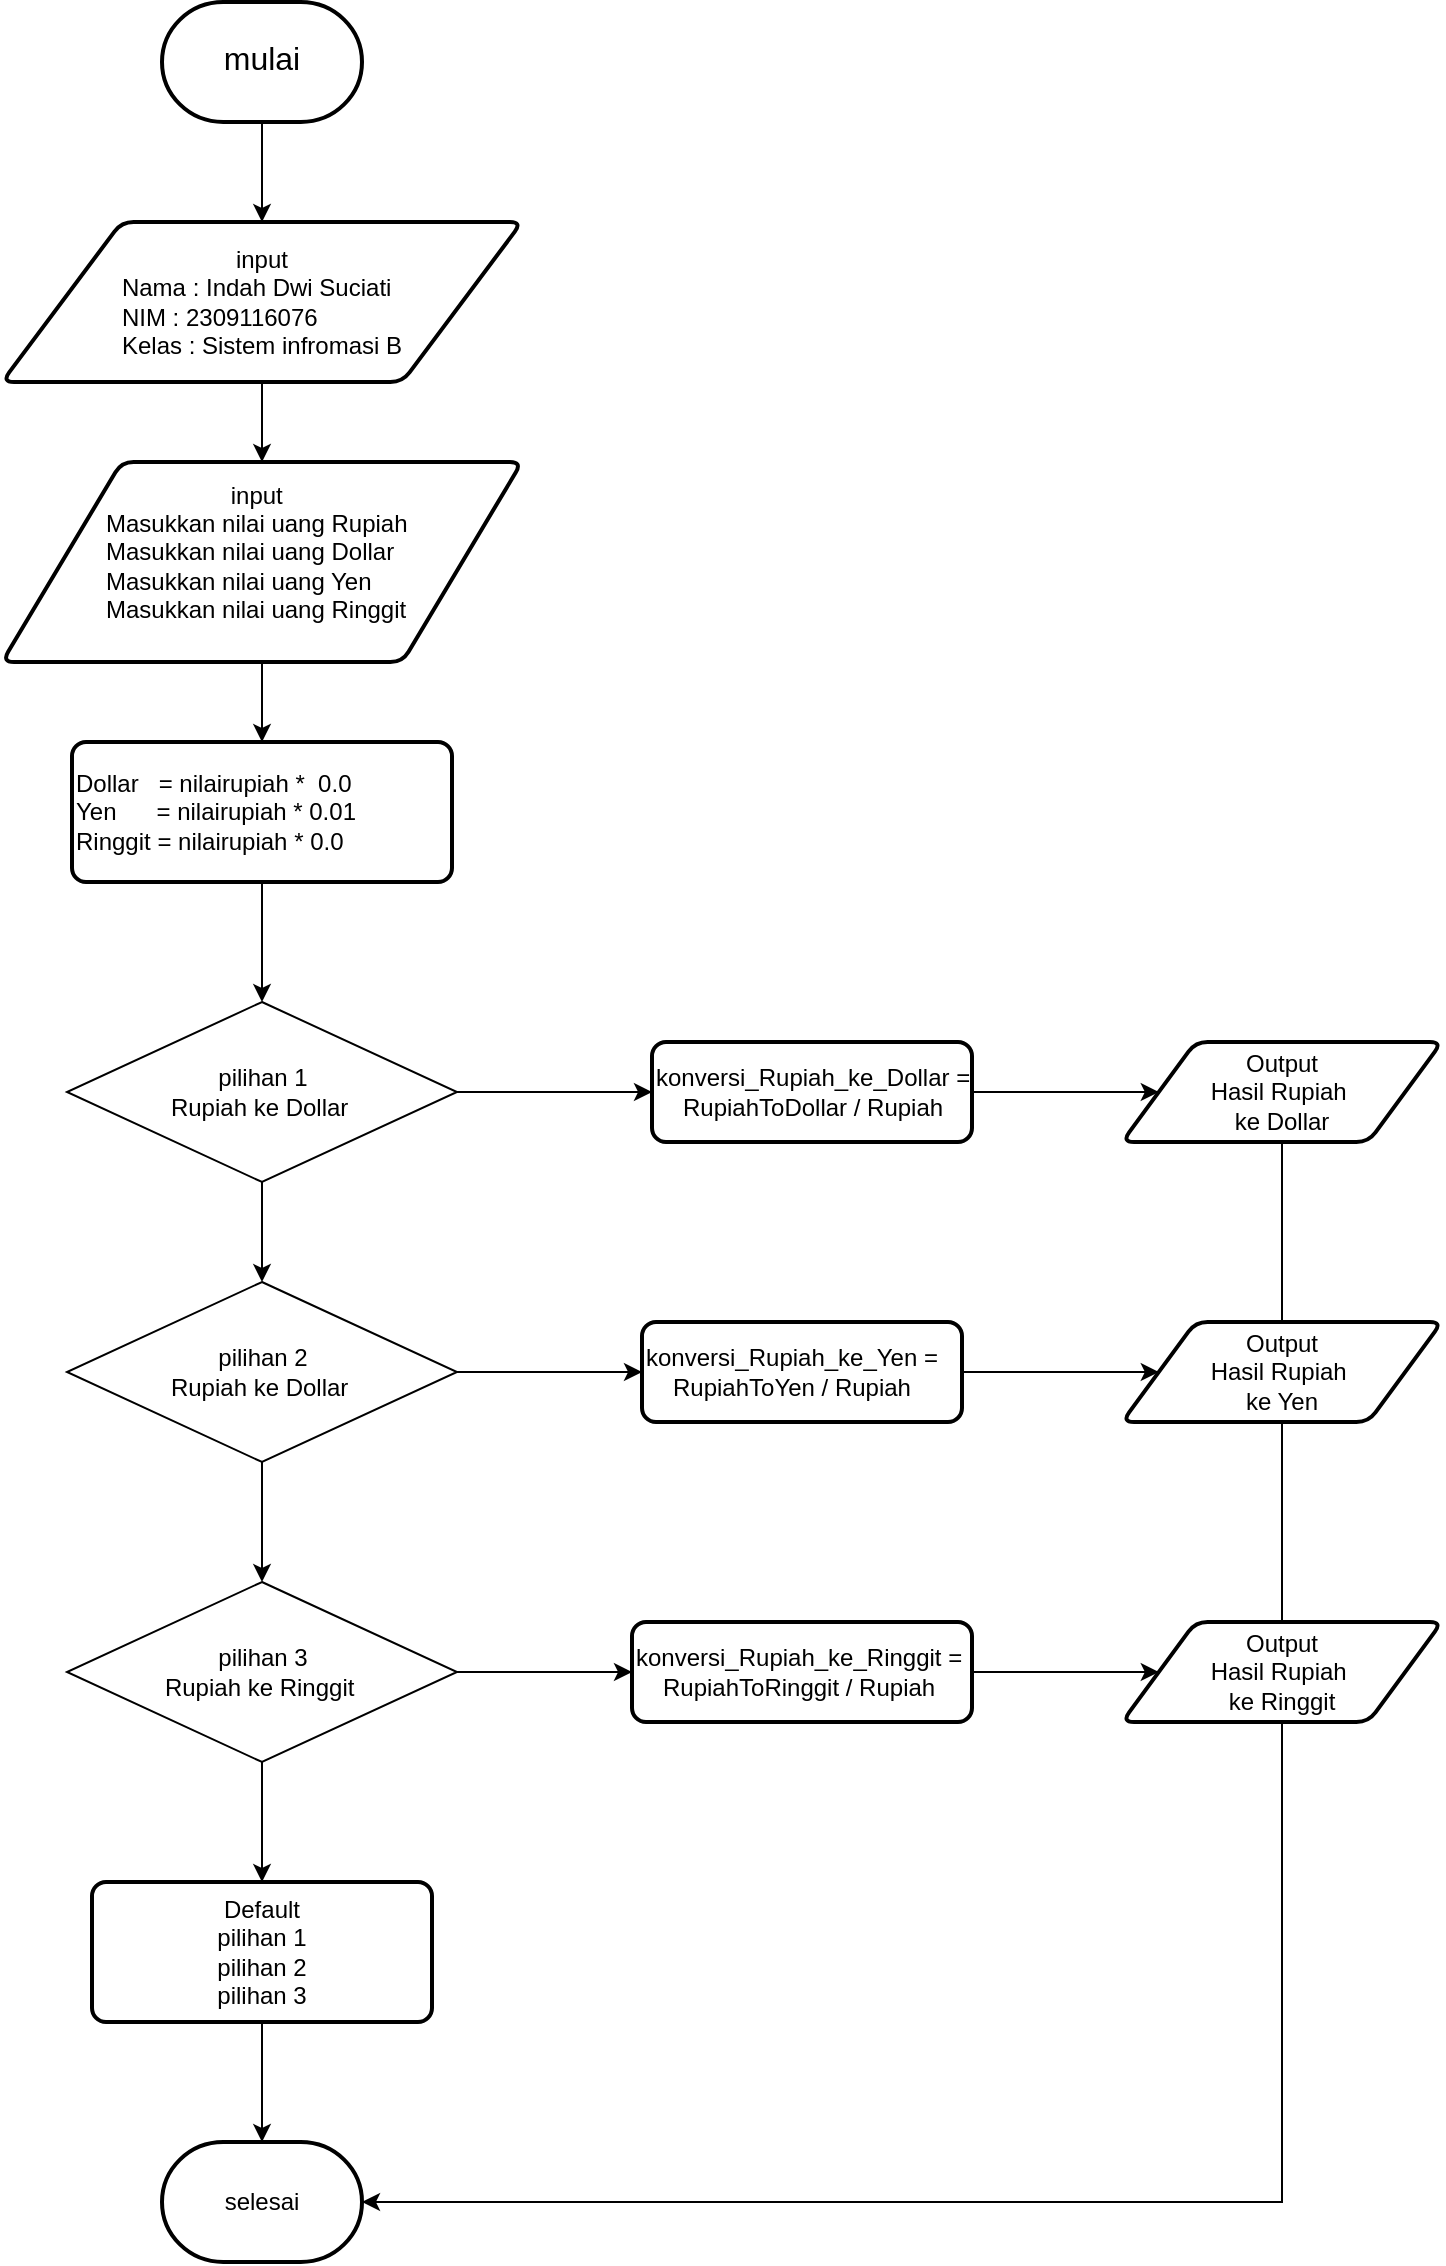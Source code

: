 <mxfile version="21.7.5" type="device">
  <diagram name="Page-1" id="PuNEXJHJj11RhWsaELsF">
    <mxGraphModel dx="1400" dy="755" grid="1" gridSize="10" guides="1" tooltips="1" connect="1" arrows="1" fold="1" page="1" pageScale="1" pageWidth="3300" pageHeight="2339" math="0" shadow="0">
      <root>
        <mxCell id="0" />
        <mxCell id="1" parent="0" />
        <mxCell id="LXpDGVzcy0IPF0YWuRob-46" style="edgeStyle=orthogonalEdgeStyle;rounded=0;orthogonalLoop=1;jettySize=auto;html=1;exitX=0.5;exitY=1;exitDx=0;exitDy=0;exitPerimeter=0;entryX=0.5;entryY=0;entryDx=0;entryDy=0;" edge="1" parent="1" source="LXpDGVzcy0IPF0YWuRob-1" target="LXpDGVzcy0IPF0YWuRob-17">
          <mxGeometry relative="1" as="geometry" />
        </mxCell>
        <mxCell id="LXpDGVzcy0IPF0YWuRob-1" value="" style="strokeWidth=2;html=1;shape=mxgraph.flowchart.terminator;whiteSpace=wrap;" vertex="1" parent="1">
          <mxGeometry x="370" y="30" width="100" height="60" as="geometry" />
        </mxCell>
        <mxCell id="LXpDGVzcy0IPF0YWuRob-2" value="&lt;span style=&quot;font-size: 16px;&quot;&gt;mulai&lt;/span&gt;" style="text;html=1;strokeColor=none;fillColor=none;align=center;verticalAlign=middle;whiteSpace=wrap;rounded=0;" vertex="1" parent="1">
          <mxGeometry x="390" y="45" width="60" height="25" as="geometry" />
        </mxCell>
        <mxCell id="LXpDGVzcy0IPF0YWuRob-49" style="edgeStyle=orthogonalEdgeStyle;rounded=0;orthogonalLoop=1;jettySize=auto;html=1;exitX=0.5;exitY=1;exitDx=0;exitDy=0;entryX=0.5;entryY=0;entryDx=0;entryDy=0;" edge="1" parent="1" source="LXpDGVzcy0IPF0YWuRob-16" target="LXpDGVzcy0IPF0YWuRob-30">
          <mxGeometry relative="1" as="geometry" />
        </mxCell>
        <mxCell id="LXpDGVzcy0IPF0YWuRob-16" value="Dollar&amp;nbsp; &amp;nbsp;= nilairupiah *&amp;nbsp; 0.0&lt;br&gt;Yen&amp;nbsp; &amp;nbsp; &amp;nbsp; = nilairupiah * 0.01&lt;br&gt;Ringgit = nilairupiah * 0.0" style="rounded=1;whiteSpace=wrap;html=1;absoluteArcSize=1;arcSize=14;strokeWidth=2;align=left;" vertex="1" parent="1">
          <mxGeometry x="325" y="400" width="190" height="70" as="geometry" />
        </mxCell>
        <mxCell id="LXpDGVzcy0IPF0YWuRob-47" style="edgeStyle=orthogonalEdgeStyle;rounded=0;orthogonalLoop=1;jettySize=auto;html=1;exitX=0.5;exitY=1;exitDx=0;exitDy=0;entryX=0.5;entryY=0;entryDx=0;entryDy=0;" edge="1" parent="1" source="LXpDGVzcy0IPF0YWuRob-17" target="LXpDGVzcy0IPF0YWuRob-25">
          <mxGeometry relative="1" as="geometry" />
        </mxCell>
        <mxCell id="LXpDGVzcy0IPF0YWuRob-17" value="" style="shape=parallelogram;html=1;strokeWidth=2;perimeter=parallelogramPerimeter;whiteSpace=wrap;rounded=1;arcSize=12;size=0.23;" vertex="1" parent="1">
          <mxGeometry x="290" y="140" width="260" height="80" as="geometry" />
        </mxCell>
        <mxCell id="LXpDGVzcy0IPF0YWuRob-24" value="&lt;div style=&quot;&quot;&gt;&lt;span style=&quot;background-color: initial;&quot;&gt;input&lt;/span&gt;&lt;/div&gt;&lt;div style=&quot;text-align: left;&quot;&gt;&lt;span style=&quot;background-color: initial;&quot;&gt;Nama : Indah Dwi Suciati&lt;/span&gt;&lt;/div&gt;&lt;span style=&quot;&quot;&gt;&lt;div style=&quot;text-align: left;&quot;&gt;&lt;span style=&quot;background-color: initial;&quot;&gt;NIM : 2309116076&lt;/span&gt;&lt;/div&gt;&lt;/span&gt;&lt;span style=&quot;&quot;&gt;&lt;div style=&quot;text-align: left;&quot;&gt;&lt;span style=&quot;background-color: initial;&quot;&gt;Kelas : Sistem infromasi B&lt;/span&gt;&lt;/div&gt;&lt;/span&gt;" style="text;html=1;strokeColor=none;fillColor=none;align=center;verticalAlign=middle;whiteSpace=wrap;rounded=0;" vertex="1" parent="1">
          <mxGeometry x="335" y="165" width="170" height="30" as="geometry" />
        </mxCell>
        <mxCell id="LXpDGVzcy0IPF0YWuRob-48" style="edgeStyle=orthogonalEdgeStyle;rounded=0;orthogonalLoop=1;jettySize=auto;html=1;exitX=0.5;exitY=1;exitDx=0;exitDy=0;entryX=0.5;entryY=0;entryDx=0;entryDy=0;" edge="1" parent="1" source="LXpDGVzcy0IPF0YWuRob-25" target="LXpDGVzcy0IPF0YWuRob-16">
          <mxGeometry relative="1" as="geometry" />
        </mxCell>
        <mxCell id="LXpDGVzcy0IPF0YWuRob-25" value="" style="shape=parallelogram;html=1;strokeWidth=2;perimeter=parallelogramPerimeter;whiteSpace=wrap;rounded=1;arcSize=12;size=0.23;" vertex="1" parent="1">
          <mxGeometry x="290" y="260" width="260" height="100" as="geometry" />
        </mxCell>
        <mxCell id="LXpDGVzcy0IPF0YWuRob-28" value="&lt;div style=&quot;text-align: center;&quot;&gt;&lt;span style=&quot;background-color: initial;&quot;&gt;input&lt;/span&gt;&lt;/div&gt;Masukkan nilai uang Rupiah&lt;br style=&quot;border-color: var(--border-color);&quot;&gt;&lt;span style=&quot;&quot;&gt;Masukkan nilai uang Dollar&lt;/span&gt;&lt;br style=&quot;border-color: var(--border-color);&quot;&gt;&lt;span style=&quot;&quot;&gt;Masukkan nilai uang Yen&lt;/span&gt;&lt;br style=&quot;border-color: var(--border-color);&quot;&gt;&lt;span style=&quot;&quot;&gt;Masukkan nilai uang Ringgit&lt;/span&gt;" style="text;html=1;strokeColor=none;fillColor=none;align=left;verticalAlign=middle;whiteSpace=wrap;rounded=0;" vertex="1" parent="1">
          <mxGeometry x="340" y="290" width="210" height="30" as="geometry" />
        </mxCell>
        <mxCell id="LXpDGVzcy0IPF0YWuRob-50" style="edgeStyle=orthogonalEdgeStyle;rounded=0;orthogonalLoop=1;jettySize=auto;html=1;exitX=0.5;exitY=1;exitDx=0;exitDy=0;entryX=0.5;entryY=0;entryDx=0;entryDy=0;" edge="1" parent="1" source="LXpDGVzcy0IPF0YWuRob-30" target="LXpDGVzcy0IPF0YWuRob-35">
          <mxGeometry relative="1" as="geometry" />
        </mxCell>
        <mxCell id="LXpDGVzcy0IPF0YWuRob-56" style="edgeStyle=orthogonalEdgeStyle;rounded=0;orthogonalLoop=1;jettySize=auto;html=1;exitX=1;exitY=0.5;exitDx=0;exitDy=0;entryX=0;entryY=0.5;entryDx=0;entryDy=0;" edge="1" parent="1" source="LXpDGVzcy0IPF0YWuRob-30" target="LXpDGVzcy0IPF0YWuRob-31">
          <mxGeometry relative="1" as="geometry" />
        </mxCell>
        <mxCell id="LXpDGVzcy0IPF0YWuRob-30" value="pilihan 1&lt;br&gt;Rupiah ke Dollar&amp;nbsp;" style="rhombus;whiteSpace=wrap;html=1;" vertex="1" parent="1">
          <mxGeometry x="322.5" y="530" width="195" height="90" as="geometry" />
        </mxCell>
        <mxCell id="LXpDGVzcy0IPF0YWuRob-57" style="edgeStyle=orthogonalEdgeStyle;rounded=0;orthogonalLoop=1;jettySize=auto;html=1;exitX=1;exitY=0.5;exitDx=0;exitDy=0;" edge="1" parent="1" source="LXpDGVzcy0IPF0YWuRob-31" target="LXpDGVzcy0IPF0YWuRob-34">
          <mxGeometry relative="1" as="geometry" />
        </mxCell>
        <mxCell id="LXpDGVzcy0IPF0YWuRob-31" value="konversi_Rupiah_ke_Dollar =&lt;br&gt;&lt;div style=&quot;text-align: center;&quot;&gt;&lt;span style=&quot;background-color: initial;&quot;&gt;RupiahToDollar / Rupiah&lt;/span&gt;&lt;/div&gt;" style="rounded=1;whiteSpace=wrap;html=1;absoluteArcSize=1;arcSize=14;strokeWidth=2;align=left;" vertex="1" parent="1">
          <mxGeometry x="615" y="550" width="160" height="50" as="geometry" />
        </mxCell>
        <mxCell id="LXpDGVzcy0IPF0YWuRob-61" style="edgeStyle=orthogonalEdgeStyle;rounded=0;orthogonalLoop=1;jettySize=auto;html=1;exitX=0.5;exitY=1;exitDx=0;exitDy=0;entryX=1;entryY=0.5;entryDx=0;entryDy=0;entryPerimeter=0;" edge="1" parent="1" source="LXpDGVzcy0IPF0YWuRob-34" target="LXpDGVzcy0IPF0YWuRob-42">
          <mxGeometry relative="1" as="geometry" />
        </mxCell>
        <mxCell id="LXpDGVzcy0IPF0YWuRob-34" value="Output&lt;br&gt;Hasil Rupiah&amp;nbsp;&lt;br&gt;ke Dollar" style="shape=parallelogram;html=1;strokeWidth=2;perimeter=parallelogramPerimeter;whiteSpace=wrap;rounded=1;arcSize=12;size=0.23;" vertex="1" parent="1">
          <mxGeometry x="850" y="550" width="160" height="50" as="geometry" />
        </mxCell>
        <mxCell id="LXpDGVzcy0IPF0YWuRob-51" style="edgeStyle=orthogonalEdgeStyle;rounded=0;orthogonalLoop=1;jettySize=auto;html=1;exitX=0.5;exitY=1;exitDx=0;exitDy=0;entryX=0.5;entryY=0;entryDx=0;entryDy=0;" edge="1" parent="1" source="LXpDGVzcy0IPF0YWuRob-35" target="LXpDGVzcy0IPF0YWuRob-38">
          <mxGeometry relative="1" as="geometry" />
        </mxCell>
        <mxCell id="LXpDGVzcy0IPF0YWuRob-62" style="edgeStyle=orthogonalEdgeStyle;rounded=0;orthogonalLoop=1;jettySize=auto;html=1;exitX=1;exitY=0.5;exitDx=0;exitDy=0;" edge="1" parent="1" source="LXpDGVzcy0IPF0YWuRob-35" target="LXpDGVzcy0IPF0YWuRob-36">
          <mxGeometry relative="1" as="geometry" />
        </mxCell>
        <mxCell id="LXpDGVzcy0IPF0YWuRob-35" value="pilihan 2&lt;br&gt;Rupiah ke Dollar&amp;nbsp;" style="rhombus;whiteSpace=wrap;html=1;" vertex="1" parent="1">
          <mxGeometry x="322.5" y="670" width="195" height="90" as="geometry" />
        </mxCell>
        <mxCell id="LXpDGVzcy0IPF0YWuRob-63" style="edgeStyle=orthogonalEdgeStyle;rounded=0;orthogonalLoop=1;jettySize=auto;html=1;exitX=1;exitY=0.5;exitDx=0;exitDy=0;" edge="1" parent="1" source="LXpDGVzcy0IPF0YWuRob-36" target="LXpDGVzcy0IPF0YWuRob-37">
          <mxGeometry relative="1" as="geometry" />
        </mxCell>
        <mxCell id="LXpDGVzcy0IPF0YWuRob-36" value="konversi_Rupiah_ke_Yen =&lt;br&gt;&lt;div style=&quot;text-align: center;&quot;&gt;&lt;span style=&quot;background-color: initial;&quot;&gt;RupiahToYen / Rupiah&lt;/span&gt;&lt;/div&gt;" style="rounded=1;whiteSpace=wrap;html=1;absoluteArcSize=1;arcSize=14;strokeWidth=2;align=left;" vertex="1" parent="1">
          <mxGeometry x="610" y="690" width="160" height="50" as="geometry" />
        </mxCell>
        <mxCell id="LXpDGVzcy0IPF0YWuRob-37" value="Output&lt;br&gt;Hasil Rupiah&amp;nbsp;&lt;br&gt;ke Yen" style="shape=parallelogram;html=1;strokeWidth=2;perimeter=parallelogramPerimeter;whiteSpace=wrap;rounded=1;arcSize=12;size=0.23;" vertex="1" parent="1">
          <mxGeometry x="850" y="690" width="160" height="50" as="geometry" />
        </mxCell>
        <mxCell id="LXpDGVzcy0IPF0YWuRob-54" value="" style="edgeStyle=orthogonalEdgeStyle;rounded=0;orthogonalLoop=1;jettySize=auto;html=1;" edge="1" parent="1" source="LXpDGVzcy0IPF0YWuRob-38" target="LXpDGVzcy0IPF0YWuRob-41">
          <mxGeometry relative="1" as="geometry" />
        </mxCell>
        <mxCell id="LXpDGVzcy0IPF0YWuRob-64" style="edgeStyle=orthogonalEdgeStyle;rounded=0;orthogonalLoop=1;jettySize=auto;html=1;exitX=1;exitY=0.5;exitDx=0;exitDy=0;entryX=0;entryY=0.5;entryDx=0;entryDy=0;" edge="1" parent="1" source="LXpDGVzcy0IPF0YWuRob-38" target="LXpDGVzcy0IPF0YWuRob-39">
          <mxGeometry relative="1" as="geometry" />
        </mxCell>
        <mxCell id="LXpDGVzcy0IPF0YWuRob-38" value="pilihan 3&lt;br&gt;Rupiah ke Ringgit&amp;nbsp;" style="rhombus;whiteSpace=wrap;html=1;" vertex="1" parent="1">
          <mxGeometry x="322.5" y="820" width="195" height="90" as="geometry" />
        </mxCell>
        <mxCell id="LXpDGVzcy0IPF0YWuRob-65" style="edgeStyle=orthogonalEdgeStyle;rounded=0;orthogonalLoop=1;jettySize=auto;html=1;exitX=1;exitY=0.5;exitDx=0;exitDy=0;entryX=0;entryY=0.5;entryDx=0;entryDy=0;" edge="1" parent="1" source="LXpDGVzcy0IPF0YWuRob-39" target="LXpDGVzcy0IPF0YWuRob-40">
          <mxGeometry relative="1" as="geometry" />
        </mxCell>
        <mxCell id="LXpDGVzcy0IPF0YWuRob-39" value="konversi_Rupiah_ke_Ringgit =&lt;br&gt;&lt;div style=&quot;text-align: center;&quot;&gt;&lt;span style=&quot;background-color: initial;&quot;&gt;RupiahToRinggit / Rupiah&lt;/span&gt;&lt;/div&gt;" style="rounded=1;whiteSpace=wrap;html=1;absoluteArcSize=1;arcSize=14;strokeWidth=2;align=left;" vertex="1" parent="1">
          <mxGeometry x="605" y="840" width="170" height="50" as="geometry" />
        </mxCell>
        <mxCell id="LXpDGVzcy0IPF0YWuRob-40" value="Output&lt;br&gt;Hasil Rupiah&amp;nbsp;&lt;br&gt;ke Ringgit" style="shape=parallelogram;html=1;strokeWidth=2;perimeter=parallelogramPerimeter;whiteSpace=wrap;rounded=1;arcSize=12;size=0.23;" vertex="1" parent="1">
          <mxGeometry x="850" y="840" width="160" height="50" as="geometry" />
        </mxCell>
        <mxCell id="LXpDGVzcy0IPF0YWuRob-55" style="edgeStyle=orthogonalEdgeStyle;rounded=0;orthogonalLoop=1;jettySize=auto;html=1;exitX=0.5;exitY=1;exitDx=0;exitDy=0;entryX=0.5;entryY=0;entryDx=0;entryDy=0;entryPerimeter=0;" edge="1" parent="1" source="LXpDGVzcy0IPF0YWuRob-41" target="LXpDGVzcy0IPF0YWuRob-42">
          <mxGeometry relative="1" as="geometry" />
        </mxCell>
        <mxCell id="LXpDGVzcy0IPF0YWuRob-41" value="Default&lt;br&gt;pilihan 1&lt;br&gt;pilihan 2&lt;br&gt;pilihan 3" style="rounded=1;whiteSpace=wrap;html=1;absoluteArcSize=1;arcSize=14;strokeWidth=2;align=center;" vertex="1" parent="1">
          <mxGeometry x="335" y="970" width="170" height="70" as="geometry" />
        </mxCell>
        <mxCell id="LXpDGVzcy0IPF0YWuRob-42" value="selesai" style="strokeWidth=2;html=1;shape=mxgraph.flowchart.terminator;whiteSpace=wrap;" vertex="1" parent="1">
          <mxGeometry x="370" y="1100" width="100" height="60" as="geometry" />
        </mxCell>
      </root>
    </mxGraphModel>
  </diagram>
</mxfile>
